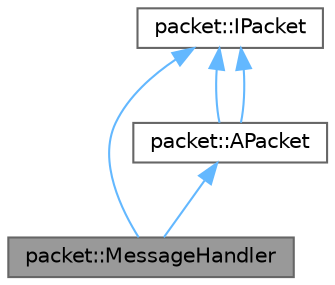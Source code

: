 digraph "packet::MessageHandler"
{
 // LATEX_PDF_SIZE
  bgcolor="transparent";
  edge [fontname=Helvetica,fontsize=10,labelfontname=Helvetica,labelfontsize=10];
  node [fontname=Helvetica,fontsize=10,shape=box,height=0.2,width=0.4];
  Node1 [id="Node000001",label="packet::MessageHandler",height=0.2,width=0.4,color="gray40", fillcolor="grey60", style="filled", fontcolor="black",tooltip=" "];
  Node2 -> Node1 [id="edge5_Node000001_Node000002",dir="back",color="steelblue1",style="solid",tooltip=" "];
  Node2 [id="Node000002",label="packet::IPacket",height=0.2,width=0.4,color="gray40", fillcolor="white", style="filled",URL="$classpacket_1_1_i_packet.html",tooltip=" "];
  Node3 -> Node1 [id="edge6_Node000001_Node000003",dir="back",color="steelblue1",style="solid",tooltip=" "];
  Node3 [id="Node000003",label="packet::APacket",height=0.2,width=0.4,color="gray40", fillcolor="white", style="filled",URL="$classpacket_1_1_a_packet.html",tooltip=" "];
  Node2 -> Node3 [id="edge7_Node000003_Node000002",dir="back",color="steelblue1",style="solid",tooltip=" "];
  Node2 -> Node3 [id="edge8_Node000003_Node000002",dir="back",color="steelblue1",style="solid",tooltip=" "];
}
